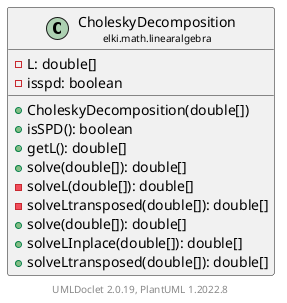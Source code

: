 @startuml
    remove .*\.(Instance|Par|Parameterizer|Factory)$
    set namespaceSeparator none
    hide empty fields
    hide empty methods

    class "<size:14>CholeskyDecomposition\n<size:10>elki.math.linearalgebra" as elki.math.linearalgebra.CholeskyDecomposition [[CholeskyDecomposition.html]] {
        -L: double[]
        -isspd: boolean
        +CholeskyDecomposition(double[])
        +isSPD(): boolean
        +getL(): double[]
        +solve(double[]): double[]
        -solveL(double[]): double[]
        -solveLtransposed(double[]): double[]
        +solve(double[]): double[]
        +solveLInplace(double[]): double[]
        +solveLtransposed(double[]): double[]
    }

    center footer UMLDoclet 2.0.19, PlantUML 1.2022.8
@enduml
